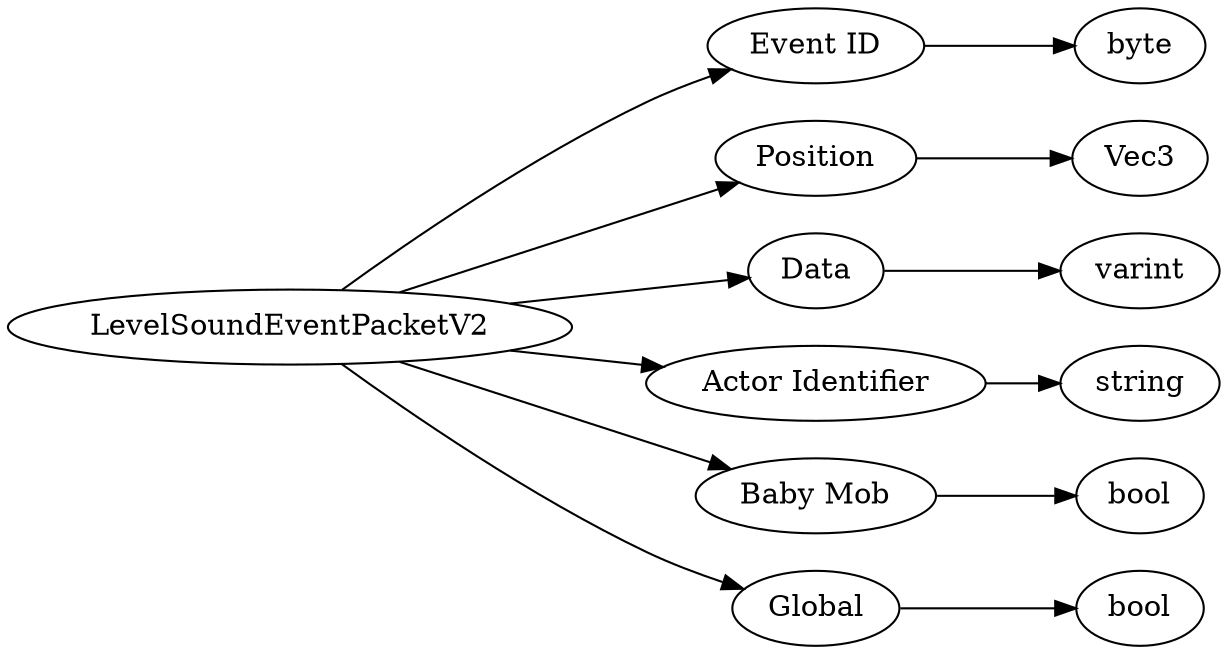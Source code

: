 digraph "LevelSoundEventPacketV2" {
rankdir = LR
0
0 -> 1
1 -> 2
0 -> 3
3 -> 4
0 -> 5
5 -> 6
0 -> 7
7 -> 8
0 -> 9
9 -> 10
0 -> 11
11 -> 12

0 [label="LevelSoundEventPacketV2",comment="name: \"LevelSoundEventPacketV2\", typeName: \"\", id: 0, branchId: 120, recurseId: -1, attributes: 0, notes: \"\""];
1 [label="Event ID",comment="name: \"Event ID\", typeName: \"\", id: 1, branchId: 0, recurseId: -1, attributes: 0, notes: \"\""];
2 [label="byte",comment="name: \"byte\", typeName: \"\", id: 2, branchId: 0, recurseId: -1, attributes: 512, notes: \"\""];
3 [label="Position",comment="name: \"Position\", typeName: \"Vec3\", id: 3, branchId: 0, recurseId: -1, attributes: 256, notes: \"\""];
4 [label="Vec3",comment="name: \"Vec3\", typeName: \"\", id: 4, branchId: 0, recurseId: -1, attributes: 512, notes: \"\""];
5 [label="Data",comment="name: \"Data\", typeName: \"\", id: 5, branchId: 0, recurseId: -1, attributes: 0, notes: \"\""];
6 [label="varint",comment="name: \"varint\", typeName: \"\", id: 6, branchId: 0, recurseId: -1, attributes: 512, notes: \"\""];
7 [label="Actor Identifier",comment="name: \"Actor Identifier\", typeName: \"\", id: 7, branchId: 0, recurseId: -1, attributes: 0, notes: \"\""];
8 [label="string",comment="name: \"string\", typeName: \"\", id: 8, branchId: 0, recurseId: -1, attributes: 512, notes: \"\""];
9 [label="Baby Mob",comment="name: \"Baby Mob\", typeName: \"\", id: 9, branchId: 0, recurseId: -1, attributes: 0, notes: \"\""];
10 [label="bool",comment="name: \"bool\", typeName: \"\", id: 10, branchId: 0, recurseId: -1, attributes: 512, notes: \"\""];
11 [label="Global",comment="name: \"Global\", typeName: \"\", id: 11, branchId: 0, recurseId: -1, attributes: 0, notes: \"\""];
12 [label="bool",comment="name: \"bool\", typeName: \"\", id: 12, branchId: 0, recurseId: -1, attributes: 512, notes: \"\""];
{ rank = max;2;4;6;8;10;12}

}
